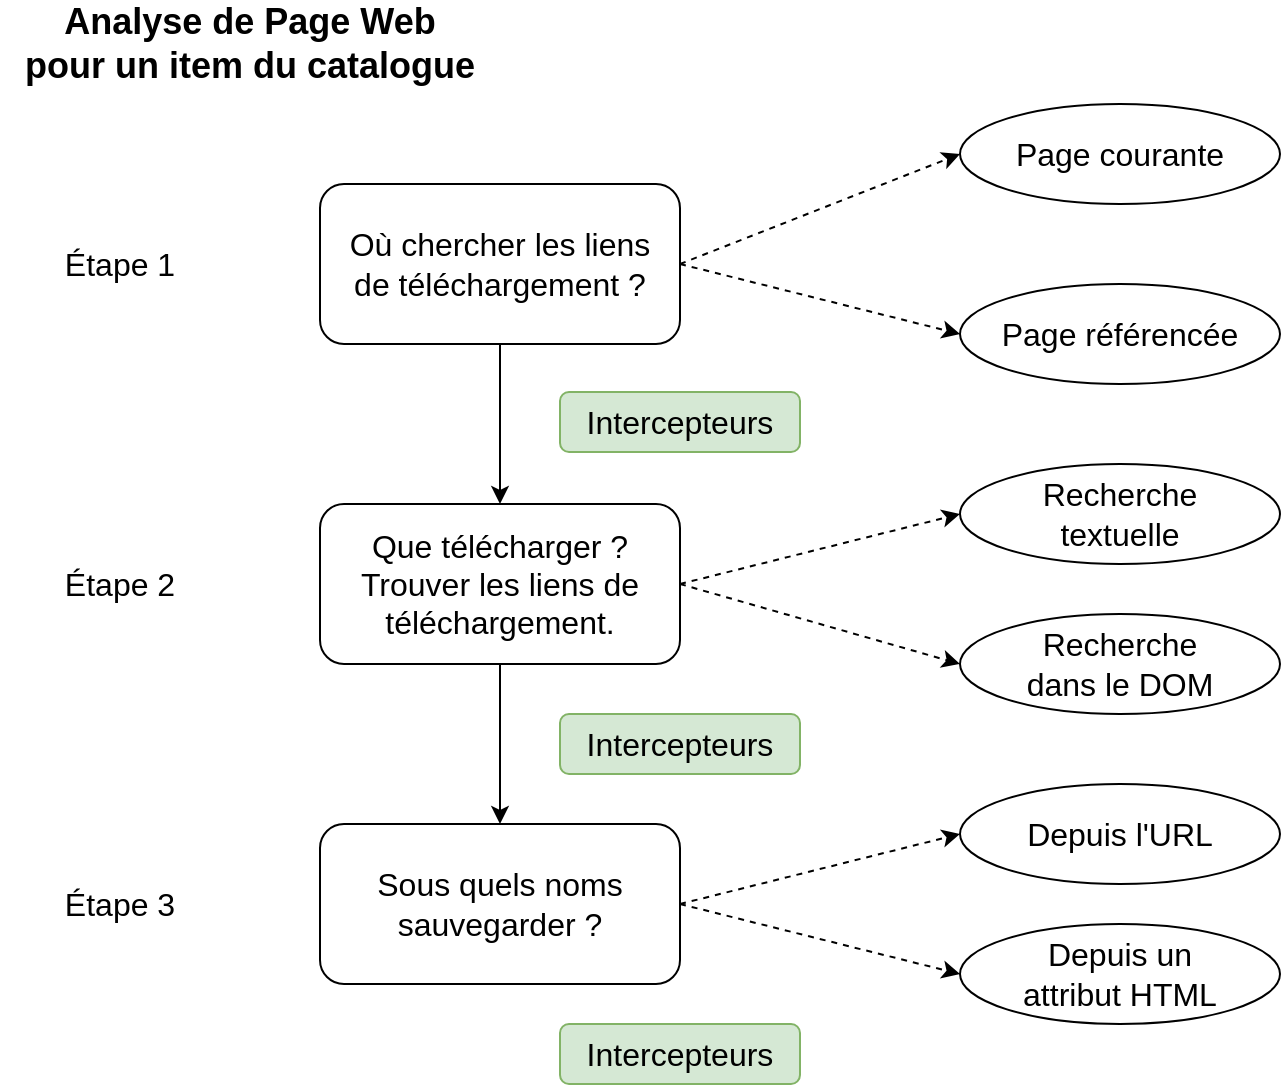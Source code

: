 <mxfile version="14.6.13" type="device"><diagram id="lEkqiBROYND0eRKOaJ55" name="Page-1"><mxGraphModel dx="1038" dy="1718" grid="1" gridSize="10" guides="1" tooltips="1" connect="1" arrows="1" fold="1" page="1" pageScale="1" pageWidth="827" pageHeight="1169" math="0" shadow="0"><root><mxCell id="0"/><mxCell id="1" parent="0"/><mxCell id="T7YtAtR-OJbTx6MEiihU-4" value="" style="edgeStyle=orthogonalEdgeStyle;rounded=0;orthogonalLoop=1;jettySize=auto;html=1;" parent="1" source="T7YtAtR-OJbTx6MEiihU-1" target="T7YtAtR-OJbTx6MEiihU-2" edge="1"><mxGeometry relative="1" as="geometry"/></mxCell><mxCell id="T7YtAtR-OJbTx6MEiihU-1" value="&lt;font style=&quot;font-size: 16px&quot;&gt;Où chercher les liens&lt;br&gt; de téléchargement ?&lt;br&gt;&lt;/font&gt;" style="rounded=1;whiteSpace=wrap;html=1;" parent="1" vertex="1"><mxGeometry x="220" y="80" width="180" height="80" as="geometry"/></mxCell><mxCell id="T7YtAtR-OJbTx6MEiihU-5" value="" style="edgeStyle=orthogonalEdgeStyle;rounded=0;orthogonalLoop=1;jettySize=auto;html=1;" parent="1" source="T7YtAtR-OJbTx6MEiihU-2" target="T7YtAtR-OJbTx6MEiihU-3" edge="1"><mxGeometry relative="1" as="geometry"/></mxCell><mxCell id="T7YtAtR-OJbTx6MEiihU-2" value="&lt;font style=&quot;font-size: 16px&quot;&gt;Que télécharger ?&lt;br&gt;Trouver les liens de téléchargement.&lt;br&gt;&lt;/font&gt;" style="rounded=1;whiteSpace=wrap;html=1;" parent="1" vertex="1"><mxGeometry x="220" y="240" width="180" height="80" as="geometry"/></mxCell><mxCell id="T7YtAtR-OJbTx6MEiihU-3" value="&lt;font style=&quot;font-size: 16px&quot;&gt;Sous quels noms sauvegarder ?&lt;br&gt;&lt;/font&gt;" style="rounded=1;whiteSpace=wrap;html=1;" parent="1" vertex="1"><mxGeometry x="220" y="400" width="180" height="80" as="geometry"/></mxCell><mxCell id="T7YtAtR-OJbTx6MEiihU-6" value="&lt;font style=&quot;font-size: 16px&quot;&gt;Étape&lt;/font&gt;&lt;font style=&quot;font-size: 16px&quot;&gt; 1&lt;br&gt;&lt;/font&gt;" style="text;html=1;strokeColor=none;fillColor=none;align=center;verticalAlign=middle;whiteSpace=wrap;rounded=0;" parent="1" vertex="1"><mxGeometry x="90" y="110" width="60" height="20" as="geometry"/></mxCell><mxCell id="T7YtAtR-OJbTx6MEiihU-7" value="&lt;font style=&quot;font-size: 16px&quot;&gt;&lt;font style=&quot;font-size: 16px&quot;&gt;Étape&lt;/font&gt; 2&lt;br&gt;&lt;/font&gt;" style="text;html=1;strokeColor=none;fillColor=none;align=center;verticalAlign=middle;whiteSpace=wrap;rounded=0;" parent="1" vertex="1"><mxGeometry x="90" y="270" width="60" height="20" as="geometry"/></mxCell><mxCell id="T7YtAtR-OJbTx6MEiihU-8" value="&lt;font style=&quot;font-size: 16px&quot;&gt;&lt;font style=&quot;font-size: 16px&quot;&gt;Étape&lt;/font&gt; 3&lt;br&gt;&lt;/font&gt;" style="text;html=1;strokeColor=none;fillColor=none;align=center;verticalAlign=middle;whiteSpace=wrap;rounded=0;" parent="1" vertex="1"><mxGeometry x="90" y="430" width="60" height="20" as="geometry"/></mxCell><mxCell id="T7YtAtR-OJbTx6MEiihU-9" value="&lt;font style=&quot;font-size: 16px&quot;&gt;Intercepteurs&lt;/font&gt;" style="rounded=1;whiteSpace=wrap;html=1;fillColor=#d5e8d4;strokeColor=#82b366;" parent="1" vertex="1"><mxGeometry x="340" y="184" width="120" height="30" as="geometry"/></mxCell><mxCell id="T7YtAtR-OJbTx6MEiihU-10" value="&lt;font style=&quot;font-size: 16px&quot;&gt;Intercepteurs&lt;/font&gt;" style="rounded=1;whiteSpace=wrap;html=1;fillColor=#d5e8d4;strokeColor=#82b366;" parent="1" vertex="1"><mxGeometry x="340" y="345" width="120" height="30" as="geometry"/></mxCell><mxCell id="T7YtAtR-OJbTx6MEiihU-12" value="&lt;font style=&quot;font-size: 16px&quot;&gt;Intercepteurs&lt;/font&gt;" style="rounded=1;whiteSpace=wrap;html=1;fillColor=#d5e8d4;strokeColor=#82b366;" parent="1" vertex="1"><mxGeometry x="340" y="500" width="120" height="30" as="geometry"/></mxCell><mxCell id="T7YtAtR-OJbTx6MEiihU-13" value="&lt;font style=&quot;font-size: 16px&quot;&gt;Page courante&lt;br&gt;&lt;/font&gt;" style="ellipse;whiteSpace=wrap;html=1;" parent="1" vertex="1"><mxGeometry x="540" y="40" width="160" height="50" as="geometry"/></mxCell><mxCell id="T7YtAtR-OJbTx6MEiihU-14" value="&lt;font style=&quot;font-size: 16px&quot;&gt;Page référencée&lt;br&gt;&lt;/font&gt;" style="ellipse;whiteSpace=wrap;html=1;" parent="1" vertex="1"><mxGeometry x="540" y="130" width="160" height="50" as="geometry"/></mxCell><mxCell id="T7YtAtR-OJbTx6MEiihU-15" value="" style="endArrow=classic;html=1;exitX=1;exitY=0.5;exitDx=0;exitDy=0;entryX=0;entryY=0.5;entryDx=0;entryDy=0;dashed=1;" parent="1" source="T7YtAtR-OJbTx6MEiihU-1" target="T7YtAtR-OJbTx6MEiihU-13" edge="1"><mxGeometry width="50" height="50" relative="1" as="geometry"><mxPoint x="430" y="90" as="sourcePoint"/><mxPoint x="480" y="40" as="targetPoint"/></mxGeometry></mxCell><mxCell id="T7YtAtR-OJbTx6MEiihU-16" value="" style="endArrow=classic;html=1;dashed=1;entryX=0;entryY=0.5;entryDx=0;entryDy=0;" parent="1" target="T7YtAtR-OJbTx6MEiihU-14" edge="1"><mxGeometry width="50" height="50" relative="1" as="geometry"><mxPoint x="400" y="120" as="sourcePoint"/><mxPoint x="520" y="110" as="targetPoint"/></mxGeometry></mxCell><mxCell id="T7YtAtR-OJbTx6MEiihU-17" value="&lt;font style=&quot;font-size: 16px&quot;&gt;Recherche&lt;br&gt;textuelle&lt;br&gt;&lt;/font&gt;" style="ellipse;whiteSpace=wrap;html=1;" parent="1" vertex="1"><mxGeometry x="540" y="220" width="160" height="50" as="geometry"/></mxCell><mxCell id="T7YtAtR-OJbTx6MEiihU-18" value="&lt;font style=&quot;font-size: 16px&quot;&gt;Recherche&lt;br&gt;dans le DOM&lt;br&gt;&lt;/font&gt;" style="ellipse;whiteSpace=wrap;html=1;" parent="1" vertex="1"><mxGeometry x="540" y="295" width="160" height="50" as="geometry"/></mxCell><mxCell id="T7YtAtR-OJbTx6MEiihU-19" value="" style="endArrow=classic;html=1;dashed=1;exitX=1;exitY=0.5;exitDx=0;exitDy=0;entryX=0;entryY=0.5;entryDx=0;entryDy=0;" parent="1" source="T7YtAtR-OJbTx6MEiihU-2" target="T7YtAtR-OJbTx6MEiihU-17" edge="1"><mxGeometry width="50" height="50" relative="1" as="geometry"><mxPoint x="450" y="300" as="sourcePoint"/><mxPoint x="500" y="250" as="targetPoint"/></mxGeometry></mxCell><mxCell id="T7YtAtR-OJbTx6MEiihU-20" value="" style="endArrow=classic;html=1;dashed=1;exitX=1;exitY=0.5;exitDx=0;exitDy=0;entryX=0;entryY=0.5;entryDx=0;entryDy=0;" parent="1" source="T7YtAtR-OJbTx6MEiihU-2" target="T7YtAtR-OJbTx6MEiihU-18" edge="1"><mxGeometry width="50" height="50" relative="1" as="geometry"><mxPoint x="460" y="320" as="sourcePoint"/><mxPoint x="510" y="270" as="targetPoint"/></mxGeometry></mxCell><mxCell id="T7YtAtR-OJbTx6MEiihU-21" value="&lt;font style=&quot;font-size: 16px&quot;&gt;Depuis un&lt;br&gt;attribut HTML&lt;br&gt;&lt;/font&gt;" style="ellipse;whiteSpace=wrap;html=1;" parent="1" vertex="1"><mxGeometry x="540" y="450" width="160" height="50" as="geometry"/></mxCell><mxCell id="T7YtAtR-OJbTx6MEiihU-22" value="&lt;font style=&quot;font-size: 16px&quot;&gt;Depuis l'URL&lt;/font&gt;" style="ellipse;whiteSpace=wrap;html=1;" parent="1" vertex="1"><mxGeometry x="540" y="380" width="160" height="50" as="geometry"/></mxCell><mxCell id="T7YtAtR-OJbTx6MEiihU-23" value="" style="endArrow=classic;html=1;dashed=1;exitX=1;exitY=0.5;exitDx=0;exitDy=0;entryX=0;entryY=0.5;entryDx=0;entryDy=0;" parent="1" source="T7YtAtR-OJbTx6MEiihU-3" target="T7YtAtR-OJbTx6MEiihU-22" edge="1"><mxGeometry width="50" height="50" relative="1" as="geometry"><mxPoint x="460" y="440" as="sourcePoint"/><mxPoint x="510" y="390" as="targetPoint"/></mxGeometry></mxCell><mxCell id="T7YtAtR-OJbTx6MEiihU-24" value="" style="endArrow=classic;html=1;dashed=1;exitX=1;exitY=0.5;exitDx=0;exitDy=0;entryX=0;entryY=0.5;entryDx=0;entryDy=0;" parent="1" source="T7YtAtR-OJbTx6MEiihU-3" target="T7YtAtR-OJbTx6MEiihU-21" edge="1"><mxGeometry width="50" height="50" relative="1" as="geometry"><mxPoint x="480" y="490" as="sourcePoint"/><mxPoint x="530" y="440" as="targetPoint"/></mxGeometry></mxCell><mxCell id="T7YtAtR-OJbTx6MEiihU-25" value="&lt;b&gt;&lt;font style=&quot;font-size: 18px&quot;&gt;Analyse de Page Web&lt;br&gt;pour un item du catalogue&lt;br&gt;&lt;/font&gt;&lt;/b&gt;" style="text;html=1;strokeColor=none;fillColor=none;align=center;verticalAlign=middle;whiteSpace=wrap;rounded=0;" parent="1" vertex="1"><mxGeometry x="60" width="250" height="20" as="geometry"/></mxCell></root></mxGraphModel></diagram></mxfile>